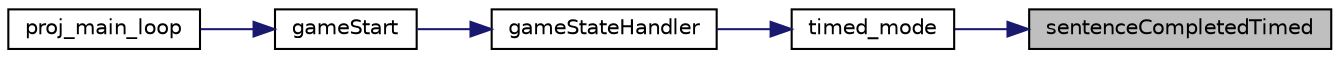 digraph "sentenceCompletedTimed"
{
 // LATEX_PDF_SIZE
  edge [fontname="Helvetica",fontsize="10",labelfontname="Helvetica",labelfontsize="10"];
  node [fontname="Helvetica",fontsize="10",shape=record];
  rankdir="RL";
  Node1 [label="sentenceCompletedTimed",height=0.2,width=0.4,color="black", fillcolor="grey75", style="filled", fontcolor="black",tooltip="Calculates statistics to send to resultScreenTimed() to display."];
  Node1 -> Node2 [dir="back",color="midnightblue",fontsize="10",style="solid"];
  Node2 [label="timed_mode",height=0.2,width=0.4,color="black", fillcolor="white", style="filled",URL="$game_8h.html#a98389bdfd88eb39ac7e97b7746a86887",tooltip="Draw timed mode sentence,input and handle timed game mode state."];
  Node2 -> Node3 [dir="back",color="midnightblue",fontsize="10",style="solid"];
  Node3 [label="gameStateHandler",height=0.2,width=0.4,color="black", fillcolor="white", style="filled",URL="$game_8h.html#a8df558a332b33b1b0be4f15a02438531",tooltip="Load letters,sentences and xpm's, set graphics mode and start game."];
  Node3 -> Node4 [dir="back",color="midnightblue",fontsize="10",style="solid"];
  Node4 [label="gameStart",height=0.2,width=0.4,color="black", fillcolor="white", style="filled",URL="$game_8h.html#aaaff4e132cd3b41673859b2b4ea1159f",tooltip="Load letters,sentences and xpm's, set graphics mode and start game."];
  Node4 -> Node5 [dir="back",color="midnightblue",fontsize="10",style="solid"];
  Node5 [label="proj_main_loop",height=0.2,width=0.4,color="black", fillcolor="white", style="filled",URL="$proj_8c.html#a2a16f651eccbd248e1ad3b3b924b143b",tooltip=" "];
}
